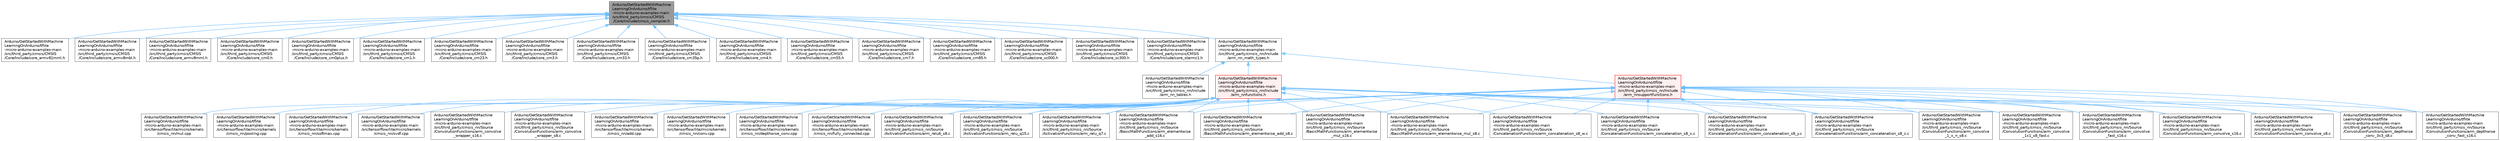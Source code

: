 digraph "Arduino/GetStartedWithMachineLearningOnArduino/tflite-micro-arduino-examples-main/src/third_party/cmsis/CMSIS/Core/Include/cmsis_compiler.h"
{
 // LATEX_PDF_SIZE
  bgcolor="transparent";
  edge [fontname=Helvetica,fontsize=10,labelfontname=Helvetica,labelfontsize=10];
  node [fontname=Helvetica,fontsize=10,shape=box,height=0.2,width=0.4];
  Node1 [id="Node000001",label="Arduino/GetStartedWithMachine\lLearningOnArduino/tflite\l-micro-arduino-examples-main\l/src/third_party/cmsis/CMSIS\l/Core/Include/cmsis_compiler.h",height=0.2,width=0.4,color="gray40", fillcolor="grey60", style="filled", fontcolor="black",tooltip="CMSIS compiler generic header file."];
  Node1 -> Node2 [id="edge68_Node000001_Node000002",dir="back",color="steelblue1",style="solid",tooltip=" "];
  Node2 [id="Node000002",label="Arduino/GetStartedWithMachine\lLearningOnArduino/tflite\l-micro-arduino-examples-main\l/src/third_party/cmsis/CMSIS\l/Core/Include/core_armv81mml.h",height=0.2,width=0.4,color="grey40", fillcolor="white", style="filled",URL="$core__armv81mml_8h.html",tooltip="CMSIS Armv8.1-M Mainline Core Peripheral Access Layer Header File."];
  Node1 -> Node3 [id="edge69_Node000001_Node000003",dir="back",color="steelblue1",style="solid",tooltip=" "];
  Node3 [id="Node000003",label="Arduino/GetStartedWithMachine\lLearningOnArduino/tflite\l-micro-arduino-examples-main\l/src/third_party/cmsis/CMSIS\l/Core/Include/core_armv8mbl.h",height=0.2,width=0.4,color="grey40", fillcolor="white", style="filled",URL="$core__armv8mbl_8h.html",tooltip="CMSIS Armv8-M Baseline Core Peripheral Access Layer Header File."];
  Node1 -> Node4 [id="edge70_Node000001_Node000004",dir="back",color="steelblue1",style="solid",tooltip=" "];
  Node4 [id="Node000004",label="Arduino/GetStartedWithMachine\lLearningOnArduino/tflite\l-micro-arduino-examples-main\l/src/third_party/cmsis/CMSIS\l/Core/Include/core_armv8mml.h",height=0.2,width=0.4,color="grey40", fillcolor="white", style="filled",URL="$core__armv8mml_8h.html",tooltip="CMSIS Armv8-M Mainline Core Peripheral Access Layer Header File."];
  Node1 -> Node5 [id="edge71_Node000001_Node000005",dir="back",color="steelblue1",style="solid",tooltip=" "];
  Node5 [id="Node000005",label="Arduino/GetStartedWithMachine\lLearningOnArduino/tflite\l-micro-arduino-examples-main\l/src/third_party/cmsis/CMSIS\l/Core/Include/core_cm0.h",height=0.2,width=0.4,color="grey40", fillcolor="white", style="filled",URL="$core__cm0_8h.html",tooltip="CMSIS Cortex-M0 Core Peripheral Access Layer Header File."];
  Node1 -> Node6 [id="edge72_Node000001_Node000006",dir="back",color="steelblue1",style="solid",tooltip=" "];
  Node6 [id="Node000006",label="Arduino/GetStartedWithMachine\lLearningOnArduino/tflite\l-micro-arduino-examples-main\l/src/third_party/cmsis/CMSIS\l/Core/Include/core_cm0plus.h",height=0.2,width=0.4,color="grey40", fillcolor="white", style="filled",URL="$core__cm0plus_8h.html",tooltip="CMSIS Cortex-M0+ Core Peripheral Access Layer Header File."];
  Node1 -> Node7 [id="edge73_Node000001_Node000007",dir="back",color="steelblue1",style="solid",tooltip=" "];
  Node7 [id="Node000007",label="Arduino/GetStartedWithMachine\lLearningOnArduino/tflite\l-micro-arduino-examples-main\l/src/third_party/cmsis/CMSIS\l/Core/Include/core_cm1.h",height=0.2,width=0.4,color="grey40", fillcolor="white", style="filled",URL="$core__cm1_8h.html",tooltip="CMSIS Cortex-M1 Core Peripheral Access Layer Header File."];
  Node1 -> Node8 [id="edge74_Node000001_Node000008",dir="back",color="steelblue1",style="solid",tooltip=" "];
  Node8 [id="Node000008",label="Arduino/GetStartedWithMachine\lLearningOnArduino/tflite\l-micro-arduino-examples-main\l/src/third_party/cmsis/CMSIS\l/Core/Include/core_cm23.h",height=0.2,width=0.4,color="grey40", fillcolor="white", style="filled",URL="$core__cm23_8h.html",tooltip="CMSIS Cortex-M23 Core Peripheral Access Layer Header File."];
  Node1 -> Node9 [id="edge75_Node000001_Node000009",dir="back",color="steelblue1",style="solid",tooltip=" "];
  Node9 [id="Node000009",label="Arduino/GetStartedWithMachine\lLearningOnArduino/tflite\l-micro-arduino-examples-main\l/src/third_party/cmsis/CMSIS\l/Core/Include/core_cm3.h",height=0.2,width=0.4,color="grey40", fillcolor="white", style="filled",URL="$core__cm3_8h.html",tooltip="CMSIS Cortex-M3 Core Peripheral Access Layer Header File."];
  Node1 -> Node10 [id="edge76_Node000001_Node000010",dir="back",color="steelblue1",style="solid",tooltip=" "];
  Node10 [id="Node000010",label="Arduino/GetStartedWithMachine\lLearningOnArduino/tflite\l-micro-arduino-examples-main\l/src/third_party/cmsis/CMSIS\l/Core/Include/core_cm33.h",height=0.2,width=0.4,color="grey40", fillcolor="white", style="filled",URL="$core__cm33_8h.html",tooltip="CMSIS Cortex-M33 Core Peripheral Access Layer Header File."];
  Node1 -> Node11 [id="edge77_Node000001_Node000011",dir="back",color="steelblue1",style="solid",tooltip=" "];
  Node11 [id="Node000011",label="Arduino/GetStartedWithMachine\lLearningOnArduino/tflite\l-micro-arduino-examples-main\l/src/third_party/cmsis/CMSIS\l/Core/Include/core_cm35p.h",height=0.2,width=0.4,color="grey40", fillcolor="white", style="filled",URL="$core__cm35p_8h.html",tooltip="CMSIS Cortex-M35P Core Peripheral Access Layer Header File."];
  Node1 -> Node12 [id="edge78_Node000001_Node000012",dir="back",color="steelblue1",style="solid",tooltip=" "];
  Node12 [id="Node000012",label="Arduino/GetStartedWithMachine\lLearningOnArduino/tflite\l-micro-arduino-examples-main\l/src/third_party/cmsis/CMSIS\l/Core/Include/core_cm4.h",height=0.2,width=0.4,color="grey40", fillcolor="white", style="filled",URL="$core__cm4_8h.html",tooltip="CMSIS Cortex-M4 Core Peripheral Access Layer Header File."];
  Node1 -> Node13 [id="edge79_Node000001_Node000013",dir="back",color="steelblue1",style="solid",tooltip=" "];
  Node13 [id="Node000013",label="Arduino/GetStartedWithMachine\lLearningOnArduino/tflite\l-micro-arduino-examples-main\l/src/third_party/cmsis/CMSIS\l/Core/Include/core_cm55.h",height=0.2,width=0.4,color="grey40", fillcolor="white", style="filled",URL="$core__cm55_8h.html",tooltip="CMSIS Cortex-M55 Core Peripheral Access Layer Header File."];
  Node1 -> Node14 [id="edge80_Node000001_Node000014",dir="back",color="steelblue1",style="solid",tooltip=" "];
  Node14 [id="Node000014",label="Arduino/GetStartedWithMachine\lLearningOnArduino/tflite\l-micro-arduino-examples-main\l/src/third_party/cmsis/CMSIS\l/Core/Include/core_cm7.h",height=0.2,width=0.4,color="grey40", fillcolor="white", style="filled",URL="$core__cm7_8h.html",tooltip="CMSIS Cortex-M7 Core Peripheral Access Layer Header File."];
  Node1 -> Node15 [id="edge81_Node000001_Node000015",dir="back",color="steelblue1",style="solid",tooltip=" "];
  Node15 [id="Node000015",label="Arduino/GetStartedWithMachine\lLearningOnArduino/tflite\l-micro-arduino-examples-main\l/src/third_party/cmsis/CMSIS\l/Core/Include/core_cm85.h",height=0.2,width=0.4,color="grey40", fillcolor="white", style="filled",URL="$core__cm85_8h.html",tooltip="CMSIS Cortex-M85 Core Peripheral Access Layer Header File."];
  Node1 -> Node16 [id="edge82_Node000001_Node000016",dir="back",color="steelblue1",style="solid",tooltip=" "];
  Node16 [id="Node000016",label="Arduino/GetStartedWithMachine\lLearningOnArduino/tflite\l-micro-arduino-examples-main\l/src/third_party/cmsis/CMSIS\l/Core/Include/core_sc000.h",height=0.2,width=0.4,color="grey40", fillcolor="white", style="filled",URL="$core__sc000_8h.html",tooltip="CMSIS SC000 Core Peripheral Access Layer Header File."];
  Node1 -> Node17 [id="edge83_Node000001_Node000017",dir="back",color="steelblue1",style="solid",tooltip=" "];
  Node17 [id="Node000017",label="Arduino/GetStartedWithMachine\lLearningOnArduino/tflite\l-micro-arduino-examples-main\l/src/third_party/cmsis/CMSIS\l/Core/Include/core_sc300.h",height=0.2,width=0.4,color="grey40", fillcolor="white", style="filled",URL="$core__sc300_8h.html",tooltip="CMSIS SC300 Core Peripheral Access Layer Header File."];
  Node1 -> Node18 [id="edge84_Node000001_Node000018",dir="back",color="steelblue1",style="solid",tooltip=" "];
  Node18 [id="Node000018",label="Arduino/GetStartedWithMachine\lLearningOnArduino/tflite\l-micro-arduino-examples-main\l/src/third_party/cmsis/CMSIS\l/Core/Include/core_starmc1.h",height=0.2,width=0.4,color="grey40", fillcolor="white", style="filled",URL="$core__starmc1_8h.html",tooltip="CMSIS ArmChina STAR-MC1 Core Peripheral Access Layer Header File."];
  Node1 -> Node19 [id="edge85_Node000001_Node000019",dir="back",color="steelblue1",style="solid",tooltip=" "];
  Node19 [id="Node000019",label="Arduino/GetStartedWithMachine\lLearningOnArduino/tflite\l-micro-arduino-examples-main\l/src/third_party/cmsis_nn/Include\l/arm_nn_math_types.h",height=0.2,width=0.4,color="grey40", fillcolor="white", style="filled",URL="$arm__nn__math__types_8h.html",tooltip=" "];
  Node19 -> Node20 [id="edge86_Node000019_Node000020",dir="back",color="steelblue1",style="solid",tooltip=" "];
  Node20 [id="Node000020",label="Arduino/GetStartedWithMachine\lLearningOnArduino/tflite\l-micro-arduino-examples-main\l/src/third_party/cmsis_nn/Include\l/arm_nn_tables.h",height=0.2,width=0.4,color="grey40", fillcolor="white", style="filled",URL="$arm__nn__tables_8h.html",tooltip=" "];
  Node19 -> Node21 [id="edge87_Node000019_Node000021",dir="back",color="steelblue1",style="solid",tooltip=" "];
  Node21 [id="Node000021",label="Arduino/GetStartedWithMachine\lLearningOnArduino/tflite\l-micro-arduino-examples-main\l/src/third_party/cmsis_nn/Include\l/arm_nnfunctions.h",height=0.2,width=0.4,color="red", fillcolor="#FFF0F0", style="filled",URL="$arm__nnfunctions_8h.html",tooltip=" "];
  Node21 -> Node22 [id="edge88_Node000021_Node000022",dir="back",color="steelblue1",style="solid",tooltip=" "];
  Node22 [id="Node000022",label="Arduino/GetStartedWithMachine\lLearningOnArduino/tflite\l-micro-arduino-examples-main\l/src/tensorflow/lite/micro/kernels\l/cmsis_nn/add.cpp",height=0.2,width=0.4,color="grey40", fillcolor="white", style="filled",URL="$add_8cpp.html",tooltip=" "];
  Node21 -> Node23 [id="edge89_Node000021_Node000023",dir="back",color="steelblue1",style="solid",tooltip=" "];
  Node23 [id="Node000023",label="Arduino/GetStartedWithMachine\lLearningOnArduino/tflite\l-micro-arduino-examples-main\l/src/tensorflow/lite/micro/kernels\l/cmsis_nn/conv.cpp",height=0.2,width=0.4,color="grey40", fillcolor="white", style="filled",URL="$conv_8cpp.html",tooltip=" "];
  Node21 -> Node24 [id="edge90_Node000021_Node000024",dir="back",color="steelblue1",style="solid",tooltip=" "];
  Node24 [id="Node000024",label="Arduino/GetStartedWithMachine\lLearningOnArduino/tflite\l-micro-arduino-examples-main\l/src/tensorflow/lite/micro/kernels\l/cmsis_nn/depthwise_conv.cpp",height=0.2,width=0.4,color="grey40", fillcolor="white", style="filled",URL="$depthwise__conv_8cpp.html",tooltip=" "];
  Node21 -> Node25 [id="edge91_Node000021_Node000025",dir="back",color="steelblue1",style="solid",tooltip=" "];
  Node25 [id="Node000025",label="Arduino/GetStartedWithMachine\lLearningOnArduino/tflite\l-micro-arduino-examples-main\l/src/tensorflow/lite/micro/kernels\l/cmsis_nn/fully_connected.cpp",height=0.2,width=0.4,color="grey40", fillcolor="white", style="filled",URL="$fully__connected_8cpp.html",tooltip=" "];
  Node21 -> Node26 [id="edge92_Node000021_Node000026",dir="back",color="steelblue1",style="solid",tooltip=" "];
  Node26 [id="Node000026",label="Arduino/GetStartedWithMachine\lLearningOnArduino/tflite\l-micro-arduino-examples-main\l/src/tensorflow/lite/micro/kernels\l/cmsis_nn/mul.cpp",height=0.2,width=0.4,color="grey40", fillcolor="white", style="filled",URL="$mul_8cpp.html",tooltip=" "];
  Node21 -> Node27 [id="edge93_Node000021_Node000027",dir="back",color="steelblue1",style="solid",tooltip=" "];
  Node27 [id="Node000027",label="Arduino/GetStartedWithMachine\lLearningOnArduino/tflite\l-micro-arduino-examples-main\l/src/tensorflow/lite/micro/kernels\l/cmsis_nn/pooling.cpp",height=0.2,width=0.4,color="grey40", fillcolor="white", style="filled",URL="$pooling_8cpp.html",tooltip=" "];
  Node21 -> Node28 [id="edge94_Node000021_Node000028",dir="back",color="steelblue1",style="solid",tooltip=" "];
  Node28 [id="Node000028",label="Arduino/GetStartedWithMachine\lLearningOnArduino/tflite\l-micro-arduino-examples-main\l/src/tensorflow/lite/micro/kernels\l/cmsis_nn/softmax.cpp",height=0.2,width=0.4,color="grey40", fillcolor="white", style="filled",URL="$softmax_8cpp.html",tooltip=" "];
  Node21 -> Node29 [id="edge95_Node000021_Node000029",dir="back",color="steelblue1",style="solid",tooltip=" "];
  Node29 [id="Node000029",label="Arduino/GetStartedWithMachine\lLearningOnArduino/tflite\l-micro-arduino-examples-main\l/src/tensorflow/lite/micro/kernels\l/cmsis_nn/svdf.cpp",height=0.2,width=0.4,color="grey40", fillcolor="white", style="filled",URL="$svdf_8cpp.html",tooltip=" "];
  Node21 -> Node30 [id="edge96_Node000021_Node000030",dir="back",color="steelblue1",style="solid",tooltip=" "];
  Node30 [id="Node000030",label="Arduino/GetStartedWithMachine\lLearningOnArduino/tflite\l-micro-arduino-examples-main\l/src/third_party/cmsis_nn/Source\l/ActivationFunctions/arm_relu6_s8.c",height=0.2,width=0.4,color="grey40", fillcolor="white", style="filled",URL="$arm__relu6__s8_8c.html",tooltip=" "];
  Node21 -> Node31 [id="edge97_Node000021_Node000031",dir="back",color="steelblue1",style="solid",tooltip=" "];
  Node31 [id="Node000031",label="Arduino/GetStartedWithMachine\lLearningOnArduino/tflite\l-micro-arduino-examples-main\l/src/third_party/cmsis_nn/Source\l/ActivationFunctions/arm_relu_q15.c",height=0.2,width=0.4,color="grey40", fillcolor="white", style="filled",URL="$arm__relu__q15_8c.html",tooltip=" "];
  Node21 -> Node32 [id="edge98_Node000021_Node000032",dir="back",color="steelblue1",style="solid",tooltip=" "];
  Node32 [id="Node000032",label="Arduino/GetStartedWithMachine\lLearningOnArduino/tflite\l-micro-arduino-examples-main\l/src/third_party/cmsis_nn/Source\l/ActivationFunctions/arm_relu_q7.c",height=0.2,width=0.4,color="grey40", fillcolor="white", style="filled",URL="$arm__relu__q7_8c.html",tooltip=" "];
  Node21 -> Node33 [id="edge99_Node000021_Node000033",dir="back",color="steelblue1",style="solid",tooltip=" "];
  Node33 [id="Node000033",label="Arduino/GetStartedWithMachine\lLearningOnArduino/tflite\l-micro-arduino-examples-main\l/src/third_party/cmsis_nn/Source\l/BasicMathFunctions/arm_elementwise\l_add_s16.c",height=0.2,width=0.4,color="grey40", fillcolor="white", style="filled",URL="$arm__elementwise__add__s16_8c.html",tooltip=" "];
  Node21 -> Node34 [id="edge100_Node000021_Node000034",dir="back",color="steelblue1",style="solid",tooltip=" "];
  Node34 [id="Node000034",label="Arduino/GetStartedWithMachine\lLearningOnArduino/tflite\l-micro-arduino-examples-main\l/src/third_party/cmsis_nn/Source\l/BasicMathFunctions/arm_elementwise_add_s8.c",height=0.2,width=0.4,color="grey40", fillcolor="white", style="filled",URL="$arm__elementwise__add__s8_8c.html",tooltip=" "];
  Node21 -> Node35 [id="edge101_Node000021_Node000035",dir="back",color="steelblue1",style="solid",tooltip=" "];
  Node35 [id="Node000035",label="Arduino/GetStartedWithMachine\lLearningOnArduino/tflite\l-micro-arduino-examples-main\l/src/third_party/cmsis_nn/Source\l/BasicMathFunctions/arm_elementwise\l_mul_s16.c",height=0.2,width=0.4,color="grey40", fillcolor="white", style="filled",URL="$arm__elementwise__mul__s16_8c.html",tooltip=" "];
  Node21 -> Node36 [id="edge102_Node000021_Node000036",dir="back",color="steelblue1",style="solid",tooltip=" "];
  Node36 [id="Node000036",label="Arduino/GetStartedWithMachine\lLearningOnArduino/tflite\l-micro-arduino-examples-main\l/src/third_party/cmsis_nn/Source\l/BasicMathFunctions/arm_elementwise_mul_s8.c",height=0.2,width=0.4,color="grey40", fillcolor="white", style="filled",URL="$arm__elementwise__mul__s8_8c.html",tooltip=" "];
  Node21 -> Node37 [id="edge103_Node000021_Node000037",dir="back",color="steelblue1",style="solid",tooltip=" "];
  Node37 [id="Node000037",label="Arduino/GetStartedWithMachine\lLearningOnArduino/tflite\l-micro-arduino-examples-main\l/src/third_party/cmsis_nn/Source\l/ConcatenationFunctions/arm_concatenation_s8_w.c",height=0.2,width=0.4,color="grey40", fillcolor="white", style="filled",URL="$arm__concatenation__s8__w_8c.html",tooltip=" "];
  Node21 -> Node38 [id="edge104_Node000021_Node000038",dir="back",color="steelblue1",style="solid",tooltip=" "];
  Node38 [id="Node000038",label="Arduino/GetStartedWithMachine\lLearningOnArduino/tflite\l-micro-arduino-examples-main\l/src/third_party/cmsis_nn/Source\l/ConcatenationFunctions/arm_concatenation_s8_x.c",height=0.2,width=0.4,color="grey40", fillcolor="white", style="filled",URL="$arm__concatenation__s8__x_8c.html",tooltip=" "];
  Node21 -> Node39 [id="edge105_Node000021_Node000039",dir="back",color="steelblue1",style="solid",tooltip=" "];
  Node39 [id="Node000039",label="Arduino/GetStartedWithMachine\lLearningOnArduino/tflite\l-micro-arduino-examples-main\l/src/third_party/cmsis_nn/Source\l/ConcatenationFunctions/arm_concatenation_s8_y.c",height=0.2,width=0.4,color="grey40", fillcolor="white", style="filled",URL="$arm__concatenation__s8__y_8c.html",tooltip=" "];
  Node21 -> Node40 [id="edge106_Node000021_Node000040",dir="back",color="steelblue1",style="solid",tooltip=" "];
  Node40 [id="Node000040",label="Arduino/GetStartedWithMachine\lLearningOnArduino/tflite\l-micro-arduino-examples-main\l/src/third_party/cmsis_nn/Source\l/ConcatenationFunctions/arm_concatenation_s8_z.c",height=0.2,width=0.4,color="grey40", fillcolor="white", style="filled",URL="$arm__concatenation__s8__z_8c.html",tooltip=" "];
  Node21 -> Node41 [id="edge107_Node000021_Node000041",dir="back",color="steelblue1",style="solid",tooltip=" "];
  Node41 [id="Node000041",label="Arduino/GetStartedWithMachine\lLearningOnArduino/tflite\l-micro-arduino-examples-main\l/src/third_party/cmsis_nn/Source\l/ConvolutionFunctions/arm_convolve\l_1_x_n_s8.c",height=0.2,width=0.4,color="grey40", fillcolor="white", style="filled",URL="$arm__convolve__1__x__n__s8_8c.html",tooltip=" "];
  Node21 -> Node42 [id="edge108_Node000021_Node000042",dir="back",color="steelblue1",style="solid",tooltip=" "];
  Node42 [id="Node000042",label="Arduino/GetStartedWithMachine\lLearningOnArduino/tflite\l-micro-arduino-examples-main\l/src/third_party/cmsis_nn/Source\l/ConvolutionFunctions/arm_convolve\l_1x1_s8_fast.c",height=0.2,width=0.4,color="grey40", fillcolor="white", style="filled",URL="$arm__convolve__1x1__s8__fast_8c.html",tooltip=" "];
  Node21 -> Node43 [id="edge109_Node000021_Node000043",dir="back",color="steelblue1",style="solid",tooltip=" "];
  Node43 [id="Node000043",label="Arduino/GetStartedWithMachine\lLearningOnArduino/tflite\l-micro-arduino-examples-main\l/src/third_party/cmsis_nn/Source\l/ConvolutionFunctions/arm_convolve\l_fast_s16.c",height=0.2,width=0.4,color="grey40", fillcolor="white", style="filled",URL="$arm__convolve__fast__s16_8c.html",tooltip=" "];
  Node21 -> Node44 [id="edge110_Node000021_Node000044",dir="back",color="steelblue1",style="solid",tooltip=" "];
  Node44 [id="Node000044",label="Arduino/GetStartedWithMachine\lLearningOnArduino/tflite\l-micro-arduino-examples-main\l/src/third_party/cmsis_nn/Source\l/ConvolutionFunctions/arm_convolve_s16.c",height=0.2,width=0.4,color="grey40", fillcolor="white", style="filled",URL="$arm__convolve__s16_8c.html",tooltip=" "];
  Node21 -> Node45 [id="edge111_Node000021_Node000045",dir="back",color="steelblue1",style="solid",tooltip=" "];
  Node45 [id="Node000045",label="Arduino/GetStartedWithMachine\lLearningOnArduino/tflite\l-micro-arduino-examples-main\l/src/third_party/cmsis_nn/Source\l/ConvolutionFunctions/arm_convolve_s8.c",height=0.2,width=0.4,color="grey40", fillcolor="white", style="filled",URL="$arm__convolve__s8_8c.html",tooltip=" "];
  Node21 -> Node46 [id="edge112_Node000021_Node000046",dir="back",color="steelblue1",style="solid",tooltip=" "];
  Node46 [id="Node000046",label="Arduino/GetStartedWithMachine\lLearningOnArduino/tflite\l-micro-arduino-examples-main\l/src/third_party/cmsis_nn/Source\l/ConvolutionFunctions/arm_convolve\l_wrapper_s16.c",height=0.2,width=0.4,color="grey40", fillcolor="white", style="filled",URL="$arm__convolve__wrapper__s16_8c.html",tooltip=" "];
  Node21 -> Node47 [id="edge113_Node000021_Node000047",dir="back",color="steelblue1",style="solid",tooltip=" "];
  Node47 [id="Node000047",label="Arduino/GetStartedWithMachine\lLearningOnArduino/tflite\l-micro-arduino-examples-main\l/src/third_party/cmsis_nn/Source\l/ConvolutionFunctions/arm_convolve\l_wrapper_s8.c",height=0.2,width=0.4,color="grey40", fillcolor="white", style="filled",URL="$arm__convolve__wrapper__s8_8c.html",tooltip=" "];
  Node21 -> Node48 [id="edge114_Node000021_Node000048",dir="back",color="steelblue1",style="solid",tooltip=" "];
  Node48 [id="Node000048",label="Arduino/GetStartedWithMachine\lLearningOnArduino/tflite\l-micro-arduino-examples-main\l/src/third_party/cmsis_nn/Source\l/ConvolutionFunctions/arm_depthwise\l_conv_3x3_s8.c",height=0.2,width=0.4,color="grey40", fillcolor="white", style="filled",URL="$arm__depthwise__conv__3x3__s8_8c.html",tooltip=" "];
  Node21 -> Node49 [id="edge115_Node000021_Node000049",dir="back",color="steelblue1",style="solid",tooltip=" "];
  Node49 [id="Node000049",label="Arduino/GetStartedWithMachine\lLearningOnArduino/tflite\l-micro-arduino-examples-main\l/src/third_party/cmsis_nn/Source\l/ConvolutionFunctions/arm_depthwise\l_conv_fast_s16.c",height=0.2,width=0.4,color="grey40", fillcolor="white", style="filled",URL="$arm__depthwise__conv__fast__s16_8c.html",tooltip=" "];
  Node19 -> Node80 [id="edge116_Node000019_Node000080",dir="back",color="steelblue1",style="solid",tooltip=" "];
  Node80 [id="Node000080",label="Arduino/GetStartedWithMachine\lLearningOnArduino/tflite\l-micro-arduino-examples-main\l/src/third_party/cmsis_nn/Include\l/arm_nnsupportfunctions.h",height=0.2,width=0.4,color="red", fillcolor="#FFF0F0", style="filled",URL="$arm__nnsupportfunctions_8h.html",tooltip=" "];
  Node80 -> Node30 [id="edge117_Node000080_Node000030",dir="back",color="steelblue1",style="solid",tooltip=" "];
  Node80 -> Node31 [id="edge118_Node000080_Node000031",dir="back",color="steelblue1",style="solid",tooltip=" "];
  Node80 -> Node32 [id="edge119_Node000080_Node000032",dir="back",color="steelblue1",style="solid",tooltip=" "];
  Node80 -> Node33 [id="edge120_Node000080_Node000033",dir="back",color="steelblue1",style="solid",tooltip=" "];
  Node80 -> Node34 [id="edge121_Node000080_Node000034",dir="back",color="steelblue1",style="solid",tooltip=" "];
  Node80 -> Node35 [id="edge122_Node000080_Node000035",dir="back",color="steelblue1",style="solid",tooltip=" "];
  Node80 -> Node36 [id="edge123_Node000080_Node000036",dir="back",color="steelblue1",style="solid",tooltip=" "];
  Node80 -> Node37 [id="edge124_Node000080_Node000037",dir="back",color="steelblue1",style="solid",tooltip=" "];
  Node80 -> Node38 [id="edge125_Node000080_Node000038",dir="back",color="steelblue1",style="solid",tooltip=" "];
  Node80 -> Node39 [id="edge126_Node000080_Node000039",dir="back",color="steelblue1",style="solid",tooltip=" "];
  Node80 -> Node40 [id="edge127_Node000080_Node000040",dir="back",color="steelblue1",style="solid",tooltip=" "];
  Node80 -> Node41 [id="edge128_Node000080_Node000041",dir="back",color="steelblue1",style="solid",tooltip=" "];
  Node80 -> Node42 [id="edge129_Node000080_Node000042",dir="back",color="steelblue1",style="solid",tooltip=" "];
  Node80 -> Node43 [id="edge130_Node000080_Node000043",dir="back",color="steelblue1",style="solid",tooltip=" "];
  Node80 -> Node44 [id="edge131_Node000080_Node000044",dir="back",color="steelblue1",style="solid",tooltip=" "];
  Node80 -> Node45 [id="edge132_Node000080_Node000045",dir="back",color="steelblue1",style="solid",tooltip=" "];
  Node80 -> Node48 [id="edge133_Node000080_Node000048",dir="back",color="steelblue1",style="solid",tooltip=" "];
  Node80 -> Node49 [id="edge134_Node000080_Node000049",dir="back",color="steelblue1",style="solid",tooltip=" "];
}
